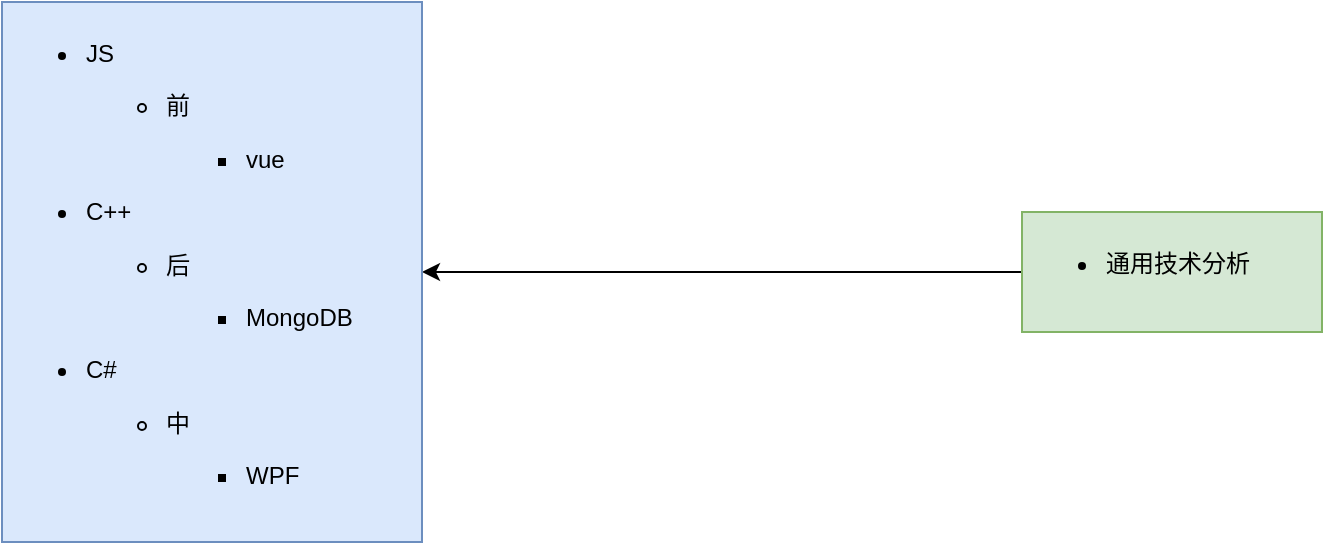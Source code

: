 <mxfile version="22.0.4" type="github">
  <diagram name="Page-1" id="9361dd3d-8414-5efd-6122-117bd74ce7a7">
    <mxGraphModel dx="3434" dy="1590" grid="1" gridSize="10" guides="1" tooltips="1" connect="1" arrows="1" fold="1" page="0" pageScale="1.5" pageWidth="826" pageHeight="1169" background="none" math="0" shadow="0">
      <root>
        <mxCell id="0" />
        <mxCell id="1" parent="0" />
        <mxCell id="2a88wIud2I868uEHC9gg-1" style="edgeStyle=orthogonalEdgeStyle;rounded=0;orthogonalLoop=1;jettySize=auto;html=1;" edge="1" parent="1" source="2a88wIud2I868uEHC9gg-2" target="2a88wIud2I868uEHC9gg-3">
          <mxGeometry relative="1" as="geometry" />
        </mxCell>
        <mxCell id="2a88wIud2I868uEHC9gg-2" value="&lt;div&gt;&lt;ul&gt;&lt;li&gt;&lt;p&gt;通用技术分析&lt;/p&gt;&lt;/li&gt;&lt;/ul&gt;&lt;/div&gt;" style="text;whiteSpace=wrap;html=1;fillColor=#d5e8d4;strokeColor=#82b366;" vertex="1" parent="1">
          <mxGeometry x="-1196" y="-545" width="150" height="60" as="geometry" />
        </mxCell>
        <mxCell id="2a88wIud2I868uEHC9gg-3" value="&lt;div&gt;&lt;ul&gt;&lt;li&gt;&lt;p&gt;JS&lt;/p&gt;&lt;ul&gt;&lt;li&gt;&lt;p&gt;前&lt;/p&gt;&lt;ul&gt;&lt;li&gt;&lt;p&gt;vue&lt;/p&gt;&lt;/li&gt;&lt;/ul&gt;&lt;/li&gt;&lt;/ul&gt;&lt;/li&gt;&lt;li&gt;&lt;p&gt;C++&lt;/p&gt;&lt;ul&gt;&lt;li&gt;&lt;p&gt;后&lt;/p&gt;&lt;ul&gt;&lt;li&gt;&lt;p&gt;MongoDB&lt;/p&gt;&lt;/li&gt;&lt;/ul&gt;&lt;/li&gt;&lt;/ul&gt;&lt;/li&gt;&lt;li&gt;&lt;p&gt;C#&lt;/p&gt;&lt;ul&gt;&lt;li&gt;&lt;p&gt;中&lt;/p&gt;&lt;ul&gt;&lt;li&gt;&lt;p&gt;WPF&lt;/p&gt;&lt;/li&gt;&lt;/ul&gt;&lt;/li&gt;&lt;/ul&gt;&lt;/li&gt;&lt;/ul&gt;&lt;/div&gt;" style="text;whiteSpace=wrap;html=1;fillColor=#dae8fc;strokeColor=#6c8ebf;" vertex="1" parent="1">
          <mxGeometry x="-1706" y="-650" width="210" height="270" as="geometry" />
        </mxCell>
      </root>
    </mxGraphModel>
  </diagram>
</mxfile>
